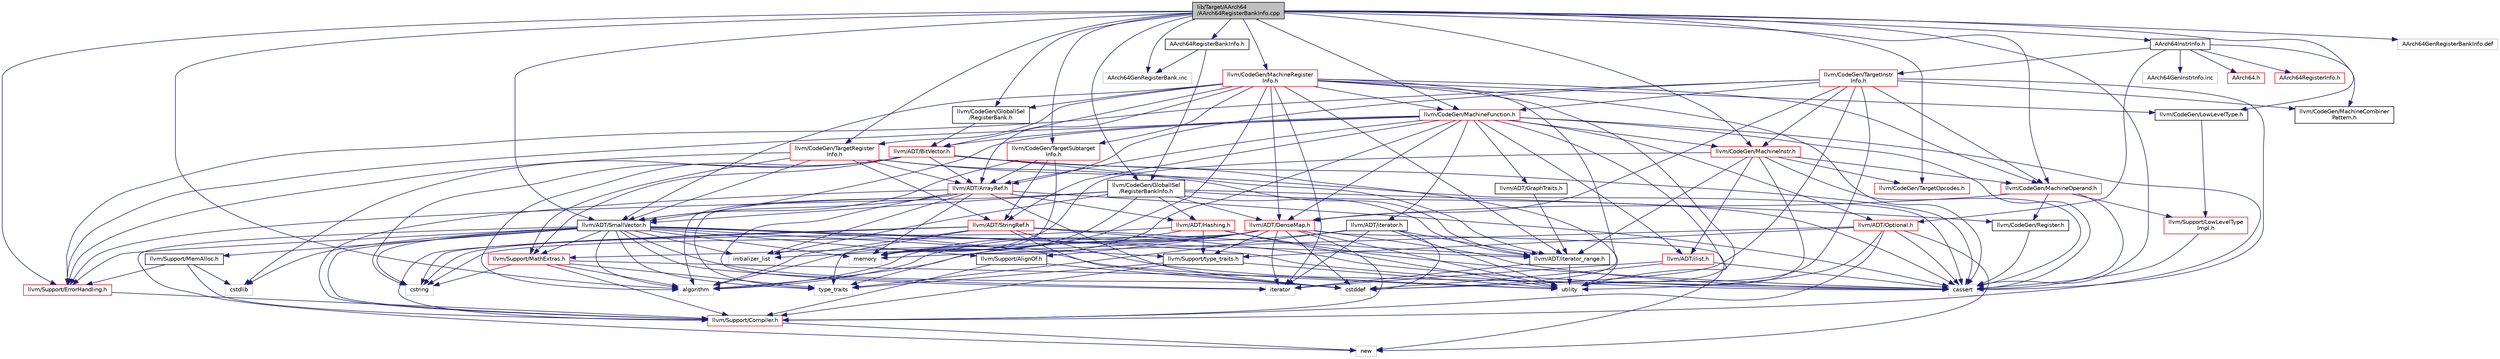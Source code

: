 digraph "lib/Target/AArch64/AArch64RegisterBankInfo.cpp"
{
 // LATEX_PDF_SIZE
  bgcolor="transparent";
  edge [fontname="Helvetica",fontsize="10",labelfontname="Helvetica",labelfontsize="10"];
  node [fontname="Helvetica",fontsize="10",shape="box"];
  Node1 [label="lib/Target/AArch64\l/AArch64RegisterBankInfo.cpp",height=0.2,width=0.4,color="black", fillcolor="grey75", style="filled", fontcolor="black",tooltip="This file implements the targeting of the RegisterBankInfo class for AArch64."];
  Node1 -> Node2 [color="midnightblue",fontsize="10",style="solid",fontname="Helvetica"];
  Node2 [label="AArch64RegisterBankInfo.h",height=0.2,width=0.4,color="black",URL="$AArch64RegisterBankInfo_8h.html",tooltip="This file declares the targeting of the RegisterBankInfo class for AArch64."];
  Node2 -> Node3 [color="midnightblue",fontsize="10",style="solid",fontname="Helvetica"];
  Node3 [label="llvm/CodeGen/GlobalISel\l/RegisterBankInfo.h",height=0.2,width=0.4,color="black",URL="$RegisterBankInfo_8h.html",tooltip=" "];
  Node3 -> Node4 [color="midnightblue",fontsize="10",style="solid",fontname="Helvetica"];
  Node4 [label="llvm/ADT/DenseMap.h",height=0.2,width=0.4,color="red",URL="$DenseMap_8h.html",tooltip=" "];
  Node4 -> Node32 [color="midnightblue",fontsize="10",style="solid",fontname="Helvetica"];
  Node32 [label="llvm/Support/AlignOf.h",height=0.2,width=0.4,color="black",URL="$AlignOf_8h.html",tooltip=" "];
  Node32 -> Node20 [color="midnightblue",fontsize="10",style="solid",fontname="Helvetica"];
  Node20 [label="llvm/Support/Compiler.h",height=0.2,width=0.4,color="red",URL="$Compiler_8h.html",tooltip=" "];
  Node20 -> Node22 [color="midnightblue",fontsize="10",style="solid",fontname="Helvetica"];
  Node22 [label="new",height=0.2,width=0.4,color="grey75",tooltip=" "];
  Node32 -> Node33 [color="midnightblue",fontsize="10",style="solid",fontname="Helvetica"];
  Node33 [label="cstddef",height=0.2,width=0.4,color="grey75",tooltip=" "];
  Node4 -> Node20 [color="midnightblue",fontsize="10",style="solid",fontname="Helvetica"];
  Node4 -> Node34 [color="midnightblue",fontsize="10",style="solid",fontname="Helvetica"];
  Node34 [label="llvm/Support/MathExtras.h",height=0.2,width=0.4,color="red",URL="$MathExtras_8h.html",tooltip=" "];
  Node34 -> Node20 [color="midnightblue",fontsize="10",style="solid",fontname="Helvetica"];
  Node34 -> Node36 [color="midnightblue",fontsize="10",style="solid",fontname="Helvetica"];
  Node36 [label="algorithm",height=0.2,width=0.4,color="grey75",tooltip=" "];
  Node34 -> Node27 [color="midnightblue",fontsize="10",style="solid",fontname="Helvetica"];
  Node27 [label="cassert",height=0.2,width=0.4,color="grey75",tooltip=" "];
  Node34 -> Node38 [color="midnightblue",fontsize="10",style="solid",fontname="Helvetica"];
  Node38 [label="cstring",height=0.2,width=0.4,color="grey75",tooltip=" "];
  Node34 -> Node25 [color="midnightblue",fontsize="10",style="solid",fontname="Helvetica"];
  Node25 [label="type_traits",height=0.2,width=0.4,color="grey75",tooltip=" "];
  Node4 -> Node24 [color="midnightblue",fontsize="10",style="solid",fontname="Helvetica"];
  Node24 [label="llvm/Support/type_traits.h",height=0.2,width=0.4,color="black",URL="$type__traits_8h.html",tooltip=" "];
  Node24 -> Node20 [color="midnightblue",fontsize="10",style="solid",fontname="Helvetica"];
  Node24 -> Node25 [color="midnightblue",fontsize="10",style="solid",fontname="Helvetica"];
  Node24 -> Node26 [color="midnightblue",fontsize="10",style="solid",fontname="Helvetica"];
  Node26 [label="utility",height=0.2,width=0.4,color="grey75",tooltip=" "];
  Node4 -> Node36 [color="midnightblue",fontsize="10",style="solid",fontname="Helvetica"];
  Node4 -> Node27 [color="midnightblue",fontsize="10",style="solid",fontname="Helvetica"];
  Node4 -> Node33 [color="midnightblue",fontsize="10",style="solid",fontname="Helvetica"];
  Node4 -> Node38 [color="midnightblue",fontsize="10",style="solid",fontname="Helvetica"];
  Node4 -> Node44 [color="midnightblue",fontsize="10",style="solid",fontname="Helvetica"];
  Node44 [label="initializer_list",height=0.2,width=0.4,color="grey75",tooltip=" "];
  Node4 -> Node31 [color="midnightblue",fontsize="10",style="solid",fontname="Helvetica"];
  Node31 [label="iterator",height=0.2,width=0.4,color="grey75",tooltip=" "];
  Node4 -> Node22 [color="midnightblue",fontsize="10",style="solid",fontname="Helvetica"];
  Node4 -> Node25 [color="midnightblue",fontsize="10",style="solid",fontname="Helvetica"];
  Node4 -> Node26 [color="midnightblue",fontsize="10",style="solid",fontname="Helvetica"];
  Node3 -> Node7 [color="midnightblue",fontsize="10",style="solid",fontname="Helvetica"];
  Node7 [label="llvm/ADT/Hashing.h",height=0.2,width=0.4,color="red",URL="$Hashing_8h.html",tooltip=" "];
  Node7 -> Node24 [color="midnightblue",fontsize="10",style="solid",fontname="Helvetica"];
  Node7 -> Node36 [color="midnightblue",fontsize="10",style="solid",fontname="Helvetica"];
  Node7 -> Node27 [color="midnightblue",fontsize="10",style="solid",fontname="Helvetica"];
  Node7 -> Node38 [color="midnightblue",fontsize="10",style="solid",fontname="Helvetica"];
  Node7 -> Node26 [color="midnightblue",fontsize="10",style="solid",fontname="Helvetica"];
  Node3 -> Node29 [color="midnightblue",fontsize="10",style="solid",fontname="Helvetica"];
  Node29 [label="llvm/ADT/SmallVector.h",height=0.2,width=0.4,color="black",URL="$SmallVector_8h.html",tooltip=" "];
  Node29 -> Node30 [color="midnightblue",fontsize="10",style="solid",fontname="Helvetica"];
  Node30 [label="llvm/ADT/iterator_range.h",height=0.2,width=0.4,color="black",URL="$iterator__range_8h.html",tooltip="This provides a very simple, boring adaptor for a begin and end iterator into a range type."];
  Node30 -> Node31 [color="midnightblue",fontsize="10",style="solid",fontname="Helvetica"];
  Node30 -> Node26 [color="midnightblue",fontsize="10",style="solid",fontname="Helvetica"];
  Node29 -> Node32 [color="midnightblue",fontsize="10",style="solid",fontname="Helvetica"];
  Node29 -> Node20 [color="midnightblue",fontsize="10",style="solid",fontname="Helvetica"];
  Node29 -> Node34 [color="midnightblue",fontsize="10",style="solid",fontname="Helvetica"];
  Node29 -> Node40 [color="midnightblue",fontsize="10",style="solid",fontname="Helvetica"];
  Node40 [label="llvm/Support/MemAlloc.h",height=0.2,width=0.4,color="black",URL="$MemAlloc_8h.html",tooltip="This file defines counterparts of C library allocation functions defined in the namespace 'std'."];
  Node40 -> Node20 [color="midnightblue",fontsize="10",style="solid",fontname="Helvetica"];
  Node40 -> Node41 [color="midnightblue",fontsize="10",style="solid",fontname="Helvetica"];
  Node41 [label="llvm/Support/ErrorHandling.h",height=0.2,width=0.4,color="red",URL="$llvm_2Support_2ErrorHandling_8h.html",tooltip=" "];
  Node41 -> Node20 [color="midnightblue",fontsize="10",style="solid",fontname="Helvetica"];
  Node40 -> Node43 [color="midnightblue",fontsize="10",style="solid",fontname="Helvetica"];
  Node43 [label="cstdlib",height=0.2,width=0.4,color="grey75",tooltip=" "];
  Node29 -> Node24 [color="midnightblue",fontsize="10",style="solid",fontname="Helvetica"];
  Node29 -> Node41 [color="midnightblue",fontsize="10",style="solid",fontname="Helvetica"];
  Node29 -> Node36 [color="midnightblue",fontsize="10",style="solid",fontname="Helvetica"];
  Node29 -> Node27 [color="midnightblue",fontsize="10",style="solid",fontname="Helvetica"];
  Node29 -> Node33 [color="midnightblue",fontsize="10",style="solid",fontname="Helvetica"];
  Node29 -> Node43 [color="midnightblue",fontsize="10",style="solid",fontname="Helvetica"];
  Node29 -> Node38 [color="midnightblue",fontsize="10",style="solid",fontname="Helvetica"];
  Node29 -> Node44 [color="midnightblue",fontsize="10",style="solid",fontname="Helvetica"];
  Node29 -> Node31 [color="midnightblue",fontsize="10",style="solid",fontname="Helvetica"];
  Node29 -> Node28 [color="midnightblue",fontsize="10",style="solid",fontname="Helvetica"];
  Node28 [label="memory",height=0.2,width=0.4,color="grey75",tooltip=" "];
  Node29 -> Node22 [color="midnightblue",fontsize="10",style="solid",fontname="Helvetica"];
  Node29 -> Node25 [color="midnightblue",fontsize="10",style="solid",fontname="Helvetica"];
  Node29 -> Node26 [color="midnightblue",fontsize="10",style="solid",fontname="Helvetica"];
  Node3 -> Node30 [color="midnightblue",fontsize="10",style="solid",fontname="Helvetica"];
  Node3 -> Node59 [color="midnightblue",fontsize="10",style="solid",fontname="Helvetica"];
  Node59 [label="llvm/CodeGen/Register.h",height=0.2,width=0.4,color="black",URL="$Register_8h.html",tooltip=" "];
  Node59 -> Node27 [color="midnightblue",fontsize="10",style="solid",fontname="Helvetica"];
  Node3 -> Node41 [color="midnightblue",fontsize="10",style="solid",fontname="Helvetica"];
  Node3 -> Node27 [color="midnightblue",fontsize="10",style="solid",fontname="Helvetica"];
  Node3 -> Node44 [color="midnightblue",fontsize="10",style="solid",fontname="Helvetica"];
  Node3 -> Node28 [color="midnightblue",fontsize="10",style="solid",fontname="Helvetica"];
  Node2 -> Node60 [color="midnightblue",fontsize="10",style="solid",fontname="Helvetica"];
  Node60 [label="AArch64GenRegisterBank.inc",height=0.2,width=0.4,color="grey75",tooltip=" "];
  Node1 -> Node61 [color="midnightblue",fontsize="10",style="solid",fontname="Helvetica"];
  Node61 [label="AArch64InstrInfo.h",height=0.2,width=0.4,color="black",URL="$AArch64InstrInfo_8h.html",tooltip=" "];
  Node61 -> Node62 [color="midnightblue",fontsize="10",style="solid",fontname="Helvetica"];
  Node62 [label="AArch64.h",height=0.2,width=0.4,color="red",URL="$AArch64_8h.html",tooltip=" "];
  Node61 -> Node97 [color="midnightblue",fontsize="10",style="solid",fontname="Helvetica"];
  Node97 [label="AArch64RegisterInfo.h",height=0.2,width=0.4,color="red",URL="$AArch64RegisterInfo_8h.html",tooltip=" "];
  Node61 -> Node18 [color="midnightblue",fontsize="10",style="solid",fontname="Helvetica"];
  Node18 [label="llvm/ADT/Optional.h",height=0.2,width=0.4,color="red",URL="$Optional_8h.html",tooltip=" "];
  Node18 -> Node20 [color="midnightblue",fontsize="10",style="solid",fontname="Helvetica"];
  Node18 -> Node24 [color="midnightblue",fontsize="10",style="solid",fontname="Helvetica"];
  Node18 -> Node27 [color="midnightblue",fontsize="10",style="solid",fontname="Helvetica"];
  Node18 -> Node28 [color="midnightblue",fontsize="10",style="solid",fontname="Helvetica"];
  Node18 -> Node22 [color="midnightblue",fontsize="10",style="solid",fontname="Helvetica"];
  Node18 -> Node26 [color="midnightblue",fontsize="10",style="solid",fontname="Helvetica"];
  Node61 -> Node98 [color="midnightblue",fontsize="10",style="solid",fontname="Helvetica"];
  Node98 [label="llvm/CodeGen/MachineCombiner\lPattern.h",height=0.2,width=0.4,color="black",URL="$MachineCombinerPattern_8h.html",tooltip=" "];
  Node61 -> Node99 [color="midnightblue",fontsize="10",style="solid",fontname="Helvetica"];
  Node99 [label="llvm/CodeGen/TargetInstr\lInfo.h",height=0.2,width=0.4,color="red",URL="$TargetInstrInfo_8h.html",tooltip=" "];
  Node99 -> Node6 [color="midnightblue",fontsize="10",style="solid",fontname="Helvetica"];
  Node6 [label="llvm/ADT/ArrayRef.h",height=0.2,width=0.4,color="red",URL="$ArrayRef_8h.html",tooltip=" "];
  Node6 -> Node7 [color="midnightblue",fontsize="10",style="solid",fontname="Helvetica"];
  Node6 -> Node29 [color="midnightblue",fontsize="10",style="solid",fontname="Helvetica"];
  Node6 -> Node20 [color="midnightblue",fontsize="10",style="solid",fontname="Helvetica"];
  Node6 -> Node36 [color="midnightblue",fontsize="10",style="solid",fontname="Helvetica"];
  Node6 -> Node27 [color="midnightblue",fontsize="10",style="solid",fontname="Helvetica"];
  Node6 -> Node33 [color="midnightblue",fontsize="10",style="solid",fontname="Helvetica"];
  Node6 -> Node44 [color="midnightblue",fontsize="10",style="solid",fontname="Helvetica"];
  Node6 -> Node31 [color="midnightblue",fontsize="10",style="solid",fontname="Helvetica"];
  Node6 -> Node28 [color="midnightblue",fontsize="10",style="solid",fontname="Helvetica"];
  Node6 -> Node25 [color="midnightblue",fontsize="10",style="solid",fontname="Helvetica"];
  Node99 -> Node4 [color="midnightblue",fontsize="10",style="solid",fontname="Helvetica"];
  Node99 -> Node98 [color="midnightblue",fontsize="10",style="solid",fontname="Helvetica"];
  Node99 -> Node218 [color="midnightblue",fontsize="10",style="solid",fontname="Helvetica"];
  Node218 [label="llvm/CodeGen/MachineFunction.h",height=0.2,width=0.4,color="red",URL="$MachineFunction_8h.html",tooltip=" "];
  Node218 -> Node6 [color="midnightblue",fontsize="10",style="solid",fontname="Helvetica"];
  Node218 -> Node101 [color="midnightblue",fontsize="10",style="solid",fontname="Helvetica"];
  Node101 [label="llvm/ADT/BitVector.h",height=0.2,width=0.4,color="red",URL="$BitVector_8h.html",tooltip=" "];
  Node101 -> Node6 [color="midnightblue",fontsize="10",style="solid",fontname="Helvetica"];
  Node101 -> Node30 [color="midnightblue",fontsize="10",style="solid",fontname="Helvetica"];
  Node101 -> Node34 [color="midnightblue",fontsize="10",style="solid",fontname="Helvetica"];
  Node101 -> Node36 [color="midnightblue",fontsize="10",style="solid",fontname="Helvetica"];
  Node101 -> Node27 [color="midnightblue",fontsize="10",style="solid",fontname="Helvetica"];
  Node101 -> Node43 [color="midnightblue",fontsize="10",style="solid",fontname="Helvetica"];
  Node101 -> Node38 [color="midnightblue",fontsize="10",style="solid",fontname="Helvetica"];
  Node101 -> Node26 [color="midnightblue",fontsize="10",style="solid",fontname="Helvetica"];
  Node218 -> Node4 [color="midnightblue",fontsize="10",style="solid",fontname="Helvetica"];
  Node218 -> Node112 [color="midnightblue",fontsize="10",style="solid",fontname="Helvetica"];
  Node112 [label="llvm/ADT/GraphTraits.h",height=0.2,width=0.4,color="black",URL="$GraphTraits_8h.html",tooltip=" "];
  Node112 -> Node30 [color="midnightblue",fontsize="10",style="solid",fontname="Helvetica"];
  Node218 -> Node18 [color="midnightblue",fontsize="10",style="solid",fontname="Helvetica"];
  Node218 -> Node29 [color="midnightblue",fontsize="10",style="solid",fontname="Helvetica"];
  Node218 -> Node16 [color="midnightblue",fontsize="10",style="solid",fontname="Helvetica"];
  Node16 [label="llvm/ADT/StringRef.h",height=0.2,width=0.4,color="red",URL="$StringRef_8h.html",tooltip=" "];
  Node16 -> Node30 [color="midnightblue",fontsize="10",style="solid",fontname="Helvetica"];
  Node16 -> Node20 [color="midnightblue",fontsize="10",style="solid",fontname="Helvetica"];
  Node16 -> Node36 [color="midnightblue",fontsize="10",style="solid",fontname="Helvetica"];
  Node16 -> Node27 [color="midnightblue",fontsize="10",style="solid",fontname="Helvetica"];
  Node16 -> Node33 [color="midnightblue",fontsize="10",style="solid",fontname="Helvetica"];
  Node16 -> Node38 [color="midnightblue",fontsize="10",style="solid",fontname="Helvetica"];
  Node16 -> Node25 [color="midnightblue",fontsize="10",style="solid",fontname="Helvetica"];
  Node16 -> Node26 [color="midnightblue",fontsize="10",style="solid",fontname="Helvetica"];
  Node218 -> Node113 [color="midnightblue",fontsize="10",style="solid",fontname="Helvetica"];
  Node113 [label="llvm/ADT/ilist.h",height=0.2,width=0.4,color="red",URL="$ilist_8h.html",tooltip=" "];
  Node113 -> Node27 [color="midnightblue",fontsize="10",style="solid",fontname="Helvetica"];
  Node113 -> Node33 [color="midnightblue",fontsize="10",style="solid",fontname="Helvetica"];
  Node113 -> Node31 [color="midnightblue",fontsize="10",style="solid",fontname="Helvetica"];
  Node218 -> Node45 [color="midnightblue",fontsize="10",style="solid",fontname="Helvetica"];
  Node45 [label="llvm/ADT/iterator.h",height=0.2,width=0.4,color="black",URL="$iterator_8h.html",tooltip=" "];
  Node45 -> Node30 [color="midnightblue",fontsize="10",style="solid",fontname="Helvetica"];
  Node45 -> Node36 [color="midnightblue",fontsize="10",style="solid",fontname="Helvetica"];
  Node45 -> Node33 [color="midnightblue",fontsize="10",style="solid",fontname="Helvetica"];
  Node45 -> Node31 [color="midnightblue",fontsize="10",style="solid",fontname="Helvetica"];
  Node45 -> Node25 [color="midnightblue",fontsize="10",style="solid",fontname="Helvetica"];
  Node45 -> Node26 [color="midnightblue",fontsize="10",style="solid",fontname="Helvetica"];
  Node218 -> Node120 [color="midnightblue",fontsize="10",style="solid",fontname="Helvetica"];
  Node120 [label="llvm/CodeGen/MachineInstr.h",height=0.2,width=0.4,color="red",URL="$MachineInstr_8h.html",tooltip=" "];
  Node120 -> Node113 [color="midnightblue",fontsize="10",style="solid",fontname="Helvetica"];
  Node120 -> Node30 [color="midnightblue",fontsize="10",style="solid",fontname="Helvetica"];
  Node120 -> Node190 [color="midnightblue",fontsize="10",style="solid",fontname="Helvetica"];
  Node190 [label="llvm/CodeGen/MachineOperand.h",height=0.2,width=0.4,color="red",URL="$MachineOperand_8h.html",tooltip=" "];
  Node190 -> Node4 [color="midnightblue",fontsize="10",style="solid",fontname="Helvetica"];
  Node190 -> Node59 [color="midnightblue",fontsize="10",style="solid",fontname="Helvetica"];
  Node190 -> Node109 [color="midnightblue",fontsize="10",style="solid",fontname="Helvetica"];
  Node109 [label="llvm/Support/LowLevelType\lImpl.h",height=0.2,width=0.4,color="red",URL="$LowLevelTypeImpl_8h.html",tooltip=" "];
  Node109 -> Node27 [color="midnightblue",fontsize="10",style="solid",fontname="Helvetica"];
  Node190 -> Node27 [color="midnightblue",fontsize="10",style="solid",fontname="Helvetica"];
  Node120 -> Node193 [color="midnightblue",fontsize="10",style="solid",fontname="Helvetica"];
  Node193 [label="llvm/CodeGen/TargetOpcodes.h",height=0.2,width=0.4,color="red",URL="$TargetOpcodes_8h.html",tooltip=" "];
  Node120 -> Node36 [color="midnightblue",fontsize="10",style="solid",fontname="Helvetica"];
  Node120 -> Node27 [color="midnightblue",fontsize="10",style="solid",fontname="Helvetica"];
  Node120 -> Node26 [color="midnightblue",fontsize="10",style="solid",fontname="Helvetica"];
  Node218 -> Node20 [color="midnightblue",fontsize="10",style="solid",fontname="Helvetica"];
  Node218 -> Node41 [color="midnightblue",fontsize="10",style="solid",fontname="Helvetica"];
  Node218 -> Node27 [color="midnightblue",fontsize="10",style="solid",fontname="Helvetica"];
  Node218 -> Node28 [color="midnightblue",fontsize="10",style="solid",fontname="Helvetica"];
  Node218 -> Node26 [color="midnightblue",fontsize="10",style="solid",fontname="Helvetica"];
  Node99 -> Node120 [color="midnightblue",fontsize="10",style="solid",fontname="Helvetica"];
  Node99 -> Node190 [color="midnightblue",fontsize="10",style="solid",fontname="Helvetica"];
  Node99 -> Node41 [color="midnightblue",fontsize="10",style="solid",fontname="Helvetica"];
  Node99 -> Node27 [color="midnightblue",fontsize="10",style="solid",fontname="Helvetica"];
  Node99 -> Node33 [color="midnightblue",fontsize="10",style="solid",fontname="Helvetica"];
  Node99 -> Node26 [color="midnightblue",fontsize="10",style="solid",fontname="Helvetica"];
  Node61 -> Node65 [color="midnightblue",fontsize="10",style="solid",fontname="Helvetica"];
  Node65 [label="AArch64GenInstrInfo.inc",height=0.2,width=0.4,color="grey75",tooltip=" "];
  Node1 -> Node29 [color="midnightblue",fontsize="10",style="solid",fontname="Helvetica"];
  Node1 -> Node107 [color="midnightblue",fontsize="10",style="solid",fontname="Helvetica"];
  Node107 [label="llvm/CodeGen/GlobalISel\l/RegisterBank.h",height=0.2,width=0.4,color="black",URL="$RegisterBank_8h.html",tooltip=" "];
  Node107 -> Node101 [color="midnightblue",fontsize="10",style="solid",fontname="Helvetica"];
  Node1 -> Node3 [color="midnightblue",fontsize="10",style="solid",fontname="Helvetica"];
  Node1 -> Node108 [color="midnightblue",fontsize="10",style="solid",fontname="Helvetica"];
  Node108 [label="llvm/CodeGen/LowLevelType.h",height=0.2,width=0.4,color="black",URL="$LowLevelType_8h.html",tooltip=" "];
  Node108 -> Node109 [color="midnightblue",fontsize="10",style="solid",fontname="Helvetica"];
  Node1 -> Node218 [color="midnightblue",fontsize="10",style="solid",fontname="Helvetica"];
  Node1 -> Node120 [color="midnightblue",fontsize="10",style="solid",fontname="Helvetica"];
  Node1 -> Node190 [color="midnightblue",fontsize="10",style="solid",fontname="Helvetica"];
  Node1 -> Node102 [color="midnightblue",fontsize="10",style="solid",fontname="Helvetica"];
  Node102 [label="llvm/CodeGen/MachineRegister\lInfo.h",height=0.2,width=0.4,color="red",URL="$MachineRegisterInfo_8h.html",tooltip=" "];
  Node102 -> Node6 [color="midnightblue",fontsize="10",style="solid",fontname="Helvetica"];
  Node102 -> Node101 [color="midnightblue",fontsize="10",style="solid",fontname="Helvetica"];
  Node102 -> Node4 [color="midnightblue",fontsize="10",style="solid",fontname="Helvetica"];
  Node102 -> Node29 [color="midnightblue",fontsize="10",style="solid",fontname="Helvetica"];
  Node102 -> Node30 [color="midnightblue",fontsize="10",style="solid",fontname="Helvetica"];
  Node102 -> Node107 [color="midnightblue",fontsize="10",style="solid",fontname="Helvetica"];
  Node102 -> Node108 [color="midnightblue",fontsize="10",style="solid",fontname="Helvetica"];
  Node102 -> Node218 [color="midnightblue",fontsize="10",style="solid",fontname="Helvetica"];
  Node102 -> Node190 [color="midnightblue",fontsize="10",style="solid",fontname="Helvetica"];
  Node102 -> Node222 [color="midnightblue",fontsize="10",style="solid",fontname="Helvetica"];
  Node222 [label="llvm/CodeGen/TargetRegister\lInfo.h",height=0.2,width=0.4,color="red",URL="$TargetRegisterInfo_8h.html",tooltip=" "];
  Node222 -> Node6 [color="midnightblue",fontsize="10",style="solid",fontname="Helvetica"];
  Node222 -> Node29 [color="midnightblue",fontsize="10",style="solid",fontname="Helvetica"];
  Node222 -> Node16 [color="midnightblue",fontsize="10",style="solid",fontname="Helvetica"];
  Node222 -> Node30 [color="midnightblue",fontsize="10",style="solid",fontname="Helvetica"];
  Node222 -> Node41 [color="midnightblue",fontsize="10",style="solid",fontname="Helvetica"];
  Node222 -> Node34 [color="midnightblue",fontsize="10",style="solid",fontname="Helvetica"];
  Node222 -> Node27 [color="midnightblue",fontsize="10",style="solid",fontname="Helvetica"];
  Node102 -> Node223 [color="midnightblue",fontsize="10",style="solid",fontname="Helvetica"];
  Node223 [label="llvm/CodeGen/TargetSubtarget\lInfo.h",height=0.2,width=0.4,color="red",URL="$TargetSubtargetInfo_8h.html",tooltip=" "];
  Node223 -> Node6 [color="midnightblue",fontsize="10",style="solid",fontname="Helvetica"];
  Node223 -> Node29 [color="midnightblue",fontsize="10",style="solid",fontname="Helvetica"];
  Node223 -> Node16 [color="midnightblue",fontsize="10",style="solid",fontname="Helvetica"];
  Node223 -> Node28 [color="midnightblue",fontsize="10",style="solid",fontname="Helvetica"];
  Node102 -> Node27 [color="midnightblue",fontsize="10",style="solid",fontname="Helvetica"];
  Node102 -> Node33 [color="midnightblue",fontsize="10",style="solid",fontname="Helvetica"];
  Node102 -> Node31 [color="midnightblue",fontsize="10",style="solid",fontname="Helvetica"];
  Node102 -> Node28 [color="midnightblue",fontsize="10",style="solid",fontname="Helvetica"];
  Node102 -> Node26 [color="midnightblue",fontsize="10",style="solid",fontname="Helvetica"];
  Node1 -> Node193 [color="midnightblue",fontsize="10",style="solid",fontname="Helvetica"];
  Node1 -> Node222 [color="midnightblue",fontsize="10",style="solid",fontname="Helvetica"];
  Node1 -> Node223 [color="midnightblue",fontsize="10",style="solid",fontname="Helvetica"];
  Node1 -> Node41 [color="midnightblue",fontsize="10",style="solid",fontname="Helvetica"];
  Node1 -> Node36 [color="midnightblue",fontsize="10",style="solid",fontname="Helvetica"];
  Node1 -> Node27 [color="midnightblue",fontsize="10",style="solid",fontname="Helvetica"];
  Node1 -> Node60 [color="midnightblue",fontsize="10",style="solid",fontname="Helvetica"];
  Node1 -> Node241 [color="midnightblue",fontsize="10",style="solid",fontname="Helvetica"];
  Node241 [label="AArch64GenRegisterBankInfo.def",height=0.2,width=0.4,color="grey75",tooltip=" "];
}
